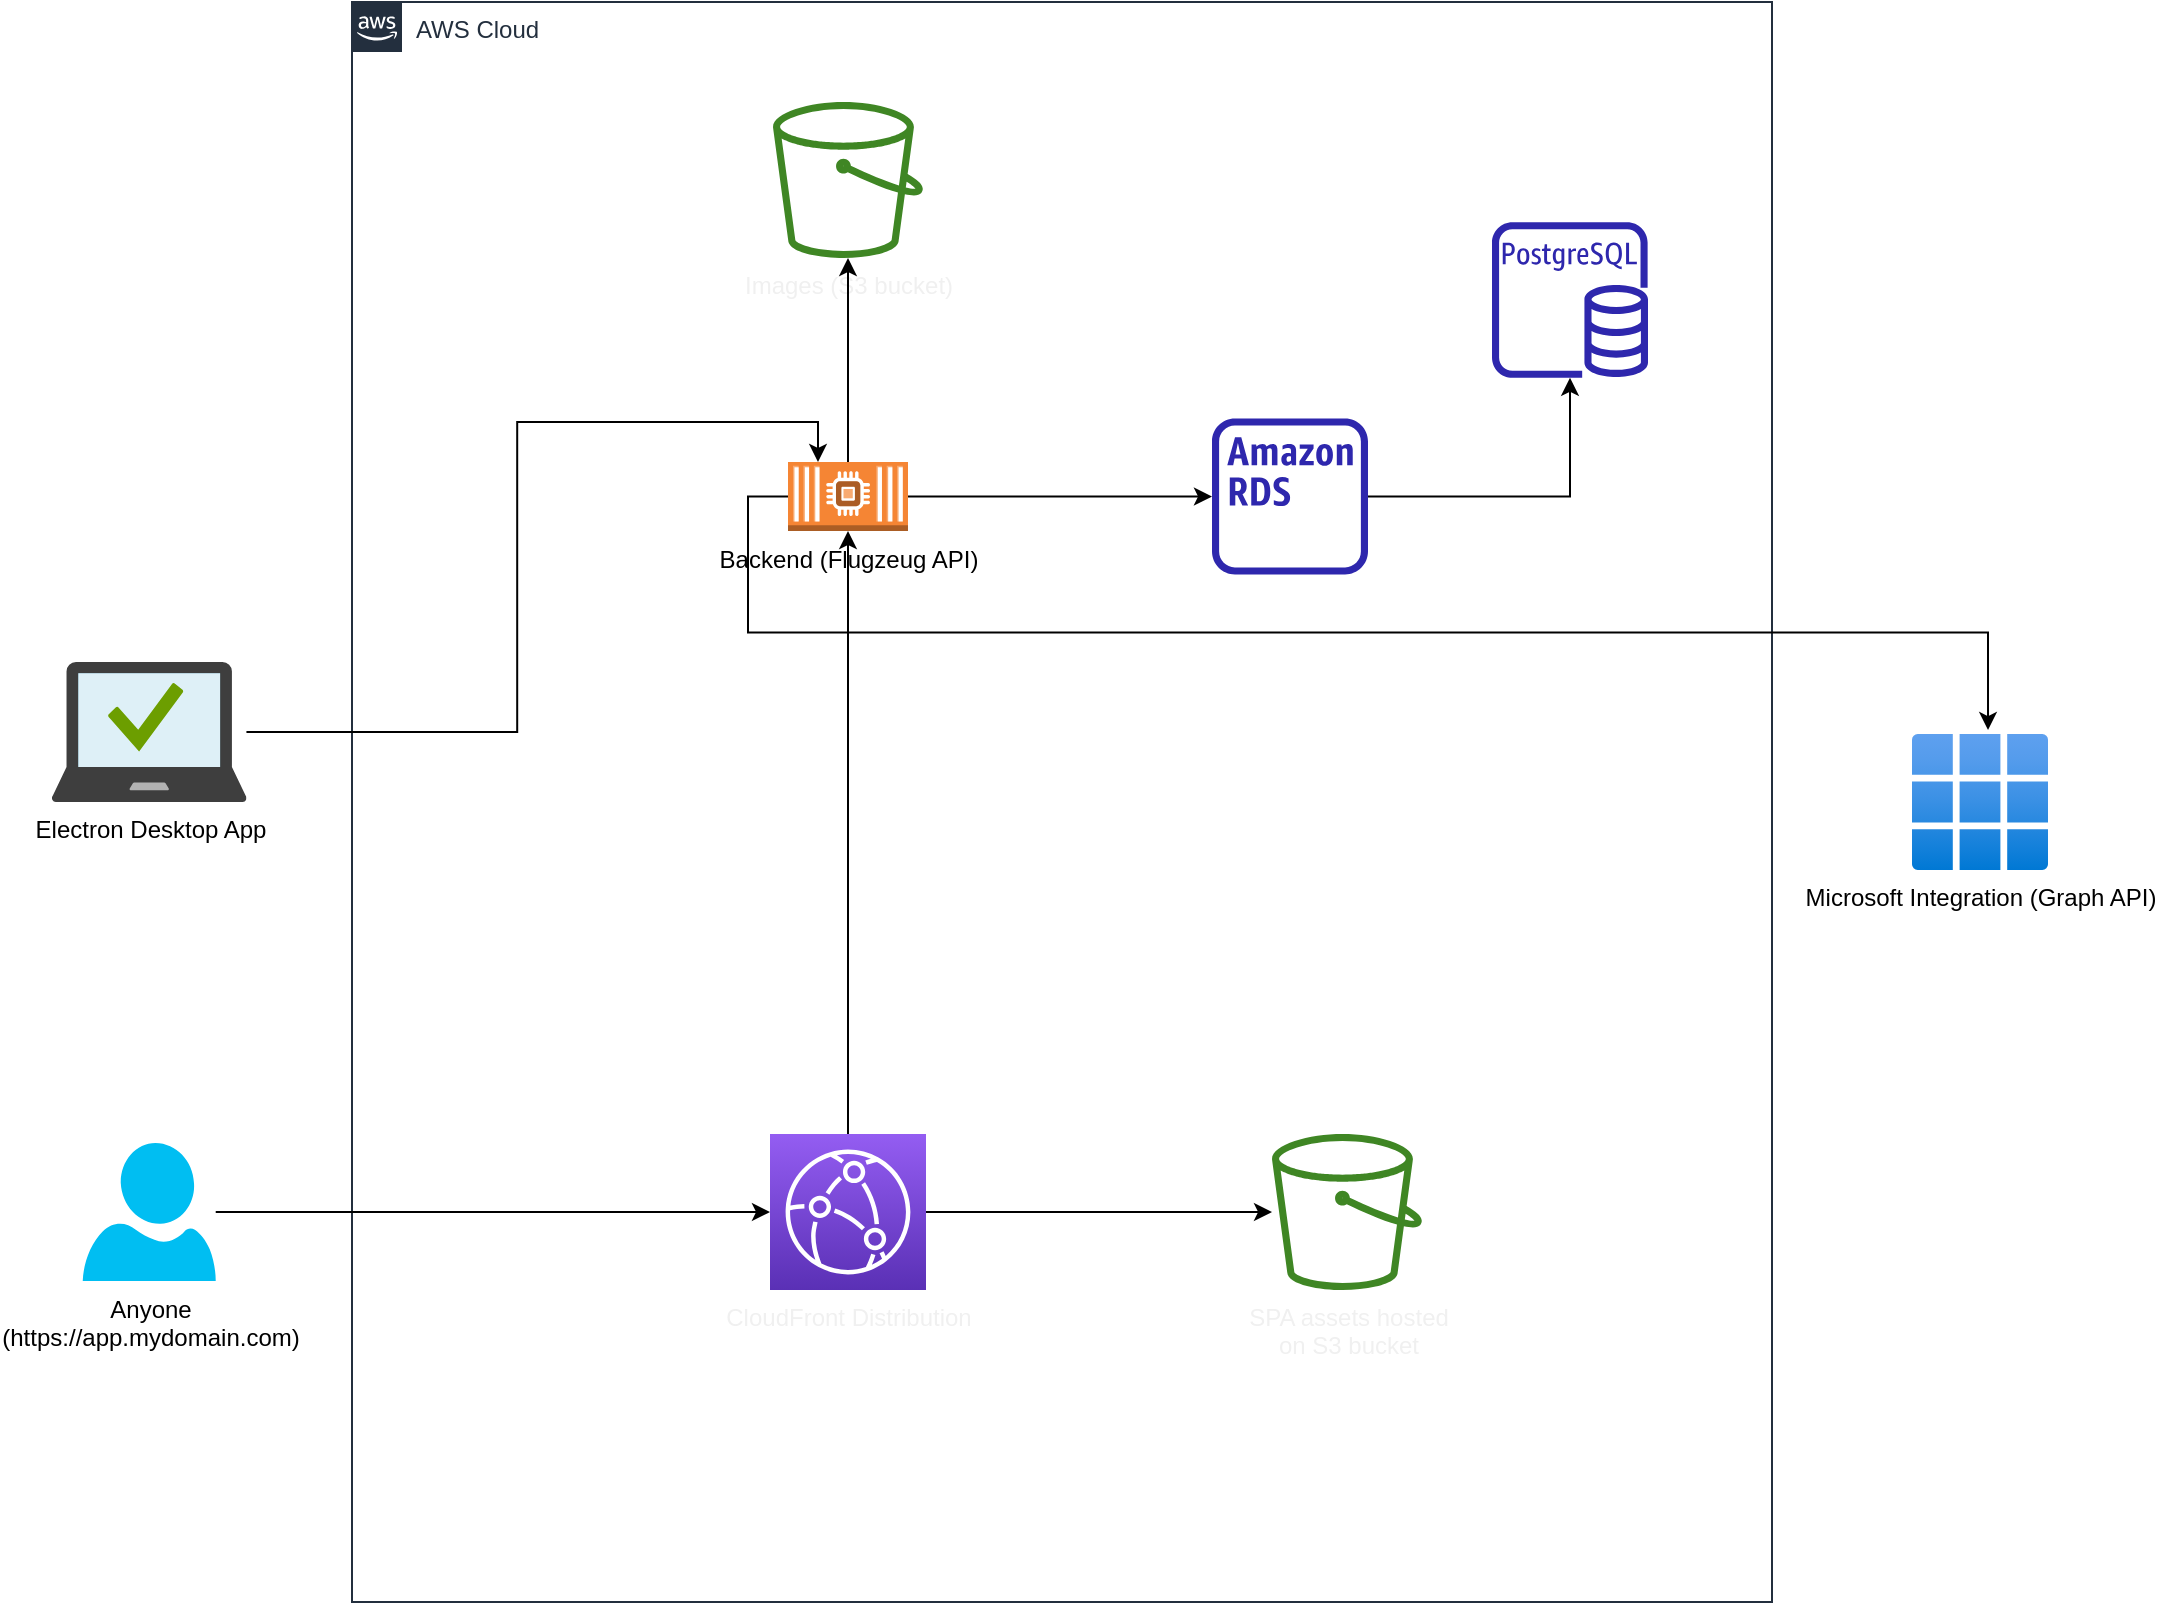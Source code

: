 <mxfile>
    <diagram id="NPaUnI7C15SsQNNCIqpu" name="Page-1">
        <mxGraphModel dx="1755" dy="817" grid="1" gridSize="10" guides="1" tooltips="1" connect="1" arrows="1" fold="1" page="1" pageScale="1" pageWidth="1100" pageHeight="850" math="0" shadow="0">
            <root>
                <mxCell id="0"/>
                <mxCell id="1" parent="0"/>
                <mxCell id="y259JdhpQgzsa2Y7r17Q-1" value="Microsoft Integration (Graph API)" style="aspect=fixed;html=1;points=[];align=center;image;fontSize=12;image=img/lib/azure2/intune/Client_Apps.svg;" parent="1" vertex="1">
                    <mxGeometry x="970" y="386" width="68" height="68" as="geometry"/>
                </mxCell>
                <mxCell id="y259JdhpQgzsa2Y7r17Q-2" value="AWS Cloud" style="points=[[0,0],[0.25,0],[0.5,0],[0.75,0],[1,0],[1,0.25],[1,0.5],[1,0.75],[1,1],[0.75,1],[0.5,1],[0.25,1],[0,1],[0,0.75],[0,0.5],[0,0.25]];outlineConnect=0;gradientColor=none;html=1;whiteSpace=wrap;fontSize=12;fontStyle=0;container=1;pointerEvents=0;collapsible=0;recursiveResize=0;shape=mxgraph.aws4.group;grIcon=mxgraph.aws4.group_aws_cloud_alt;strokeColor=#232F3E;fillColor=none;verticalAlign=top;align=left;spacingLeft=30;fontColor=#232F3E;dashed=0;" parent="1" vertex="1">
                    <mxGeometry x="190" y="20" width="710" height="800" as="geometry"/>
                </mxCell>
                <mxCell id="03ilCcvreOIa8vvFGPc_-2" style="edgeStyle=orthogonalEdgeStyle;rounded=0;orthogonalLoop=1;jettySize=auto;html=1;entryX=0.5;entryY=1;entryDx=0;entryDy=0;entryPerimeter=0;" parent="y259JdhpQgzsa2Y7r17Q-2" source="y259JdhpQgzsa2Y7r17Q-6" target="y259JdhpQgzsa2Y7r17Q-10" edge="1">
                    <mxGeometry relative="1" as="geometry"/>
                </mxCell>
                <mxCell id="y259JdhpQgzsa2Y7r17Q-6" value="&lt;font color=&quot;#f0f0f0&quot;&gt;CloudFront Distribution&lt;/font&gt;" style="sketch=0;points=[[0,0,0],[0.25,0,0],[0.5,0,0],[0.75,0,0],[1,0,0],[0,1,0],[0.25,1,0],[0.5,1,0],[0.75,1,0],[1,1,0],[0,0.25,0],[0,0.5,0],[0,0.75,0],[1,0.25,0],[1,0.5,0],[1,0.75,0]];outlineConnect=0;fontColor=#232F3E;gradientColor=#945DF2;gradientDirection=north;fillColor=#5A30B5;strokeColor=#ffffff;dashed=0;verticalLabelPosition=bottom;verticalAlign=top;align=center;html=1;fontSize=12;fontStyle=0;aspect=fixed;shape=mxgraph.aws4.resourceIcon;resIcon=mxgraph.aws4.cloudfront;" parent="y259JdhpQgzsa2Y7r17Q-2" vertex="1">
                    <mxGeometry x="209" y="566" width="78" height="78" as="geometry"/>
                </mxCell>
                <mxCell id="y259JdhpQgzsa2Y7r17Q-8" value="&lt;font color=&quot;#f0f0f0&quot;&gt;SPA assets hosted&lt;br style=&quot;border-color: var(--border-color);&quot;&gt;on S3 bucket&lt;/font&gt;" style="sketch=0;outlineConnect=0;fontColor=#232F3E;gradientColor=none;fillColor=#3F8624;strokeColor=none;dashed=0;verticalLabelPosition=bottom;verticalAlign=top;align=center;html=1;fontSize=12;fontStyle=0;aspect=fixed;pointerEvents=1;shape=mxgraph.aws4.bucket;" parent="y259JdhpQgzsa2Y7r17Q-2" vertex="1">
                    <mxGeometry x="460" y="566" width="75" height="78" as="geometry"/>
                </mxCell>
                <mxCell id="y259JdhpQgzsa2Y7r17Q-13" style="edgeStyle=orthogonalEdgeStyle;rounded=0;orthogonalLoop=1;jettySize=auto;html=1;exitX=1;exitY=0.5;exitDx=0;exitDy=0;exitPerimeter=0;" parent="y259JdhpQgzsa2Y7r17Q-2" source="y259JdhpQgzsa2Y7r17Q-6" target="y259JdhpQgzsa2Y7r17Q-8" edge="1">
                    <mxGeometry relative="1" as="geometry">
                        <mxPoint x="59.997" y="490.5" as="targetPoint"/>
                    </mxGeometry>
                </mxCell>
                <mxCell id="spVTJ4KnXE2OZ0a0qBtr-9" value="" style="sketch=0;outlineConnect=0;fontColor=#232F3E;gradientColor=none;fillColor=#2E27AD;strokeColor=none;dashed=0;verticalLabelPosition=bottom;verticalAlign=top;align=center;html=1;fontSize=12;fontStyle=0;aspect=fixed;pointerEvents=1;shape=mxgraph.aws4.rds_postgresql_instance;" parent="y259JdhpQgzsa2Y7r17Q-2" vertex="1">
                    <mxGeometry x="570" y="110" width="78" height="78" as="geometry"/>
                </mxCell>
                <mxCell id="spVTJ4KnXE2OZ0a0qBtr-10" value="" style="sketch=0;outlineConnect=0;fontColor=#232F3E;gradientColor=none;fillColor=#2E27AD;strokeColor=none;dashed=0;verticalLabelPosition=bottom;verticalAlign=top;align=center;html=1;fontSize=12;fontStyle=0;aspect=fixed;pointerEvents=1;shape=mxgraph.aws4.rds_instance_alt;" parent="y259JdhpQgzsa2Y7r17Q-2" vertex="1">
                    <mxGeometry x="430" y="208.25" width="78" height="78" as="geometry"/>
                </mxCell>
                <mxCell id="spVTJ4KnXE2OZ0a0qBtr-11" style="edgeStyle=orthogonalEdgeStyle;rounded=0;orthogonalLoop=1;jettySize=auto;html=1;" parent="y259JdhpQgzsa2Y7r17Q-2" source="spVTJ4KnXE2OZ0a0qBtr-10" target="spVTJ4KnXE2OZ0a0qBtr-9" edge="1">
                    <mxGeometry relative="1" as="geometry"/>
                </mxCell>
                <mxCell id="y259JdhpQgzsa2Y7r17Q-10" value="Backend (Flugzeug API)" style="outlineConnect=0;dashed=0;verticalLabelPosition=bottom;verticalAlign=top;align=center;html=1;shape=mxgraph.aws3.ec2_compute_container_2;fillColor=#F58534;gradientColor=none;" parent="y259JdhpQgzsa2Y7r17Q-2" vertex="1">
                    <mxGeometry x="218" y="230" width="60" height="34.5" as="geometry"/>
                </mxCell>
                <mxCell id="y259JdhpQgzsa2Y7r17Q-14" style="edgeStyle=orthogonalEdgeStyle;rounded=0;orthogonalLoop=1;jettySize=auto;html=1;exitX=1;exitY=0.5;exitDx=0;exitDy=0;exitPerimeter=0;" parent="y259JdhpQgzsa2Y7r17Q-2" source="y259JdhpQgzsa2Y7r17Q-10" target="spVTJ4KnXE2OZ0a0qBtr-10" edge="1">
                    <mxGeometry relative="1" as="geometry">
                        <mxPoint x="400.0" y="237.25" as="targetPoint"/>
                    </mxGeometry>
                </mxCell>
                <mxCell id="y259JdhpQgzsa2Y7r17Q-7" value="&lt;font color=&quot;#f0f0f0&quot;&gt;Images (S3 bucket)&lt;/font&gt;" style="sketch=0;outlineConnect=0;fontColor=#232F3E;gradientColor=none;fillColor=#3F8624;strokeColor=none;dashed=0;verticalLabelPosition=bottom;verticalAlign=top;align=center;html=1;fontSize=12;fontStyle=0;aspect=fixed;pointerEvents=1;shape=mxgraph.aws4.bucket;" parent="y259JdhpQgzsa2Y7r17Q-2" vertex="1">
                    <mxGeometry x="210.5" y="50" width="75" height="78" as="geometry"/>
                </mxCell>
                <mxCell id="y259JdhpQgzsa2Y7r17Q-15" style="edgeStyle=orthogonalEdgeStyle;rounded=0;orthogonalLoop=1;jettySize=auto;html=1;exitX=0.5;exitY=0;exitDx=0;exitDy=0;exitPerimeter=0;" parent="y259JdhpQgzsa2Y7r17Q-2" source="y259JdhpQgzsa2Y7r17Q-10" target="y259JdhpQgzsa2Y7r17Q-7" edge="1">
                    <mxGeometry relative="1" as="geometry"/>
                </mxCell>
                <mxCell id="spVTJ4KnXE2OZ0a0qBtr-13" style="edgeStyle=orthogonalEdgeStyle;rounded=0;orthogonalLoop=1;jettySize=auto;html=1;entryX=0.25;entryY=0;entryDx=0;entryDy=0;entryPerimeter=0;" parent="1" source="y259JdhpQgzsa2Y7r17Q-3" target="y259JdhpQgzsa2Y7r17Q-10" edge="1">
                    <mxGeometry relative="1" as="geometry"/>
                </mxCell>
                <mxCell id="y259JdhpQgzsa2Y7r17Q-3" value="Electron Desktop App" style="sketch=0;aspect=fixed;html=1;points=[];align=center;image;fontSize=12;image=img/lib/mscae/Managed_Desktop.svg;" parent="1" vertex="1">
                    <mxGeometry x="40" y="350" width="97.22" height="70" as="geometry"/>
                </mxCell>
                <mxCell id="y259JdhpQgzsa2Y7r17Q-16" style="edgeStyle=orthogonalEdgeStyle;rounded=0;orthogonalLoop=1;jettySize=auto;html=1;exitX=0;exitY=0.5;exitDx=0;exitDy=0;exitPerimeter=0;entryX=0.559;entryY=-0.029;entryDx=0;entryDy=0;entryPerimeter=0;" parent="1" source="y259JdhpQgzsa2Y7r17Q-10" target="y259JdhpQgzsa2Y7r17Q-1" edge="1">
                    <mxGeometry relative="1" as="geometry"/>
                </mxCell>
                <mxCell id="spVTJ4KnXE2OZ0a0qBtr-14" value="Anyone &lt;br&gt;(https://app.mydomain.com)" style="verticalLabelPosition=bottom;html=1;verticalAlign=top;align=center;strokeColor=none;fillColor=#00BEF2;shape=mxgraph.azure.user;" parent="1" vertex="1">
                    <mxGeometry x="55.36" y="590.5" width="66.5" height="69" as="geometry"/>
                </mxCell>
                <mxCell id="spVTJ4KnXE2OZ0a0qBtr-16" style="edgeStyle=orthogonalEdgeStyle;rounded=0;orthogonalLoop=1;jettySize=auto;html=1;entryX=0;entryY=0.5;entryDx=0;entryDy=0;entryPerimeter=0;" parent="1" source="spVTJ4KnXE2OZ0a0qBtr-14" target="y259JdhpQgzsa2Y7r17Q-6" edge="1">
                    <mxGeometry relative="1" as="geometry"/>
                </mxCell>
            </root>
        </mxGraphModel>
    </diagram>
</mxfile>